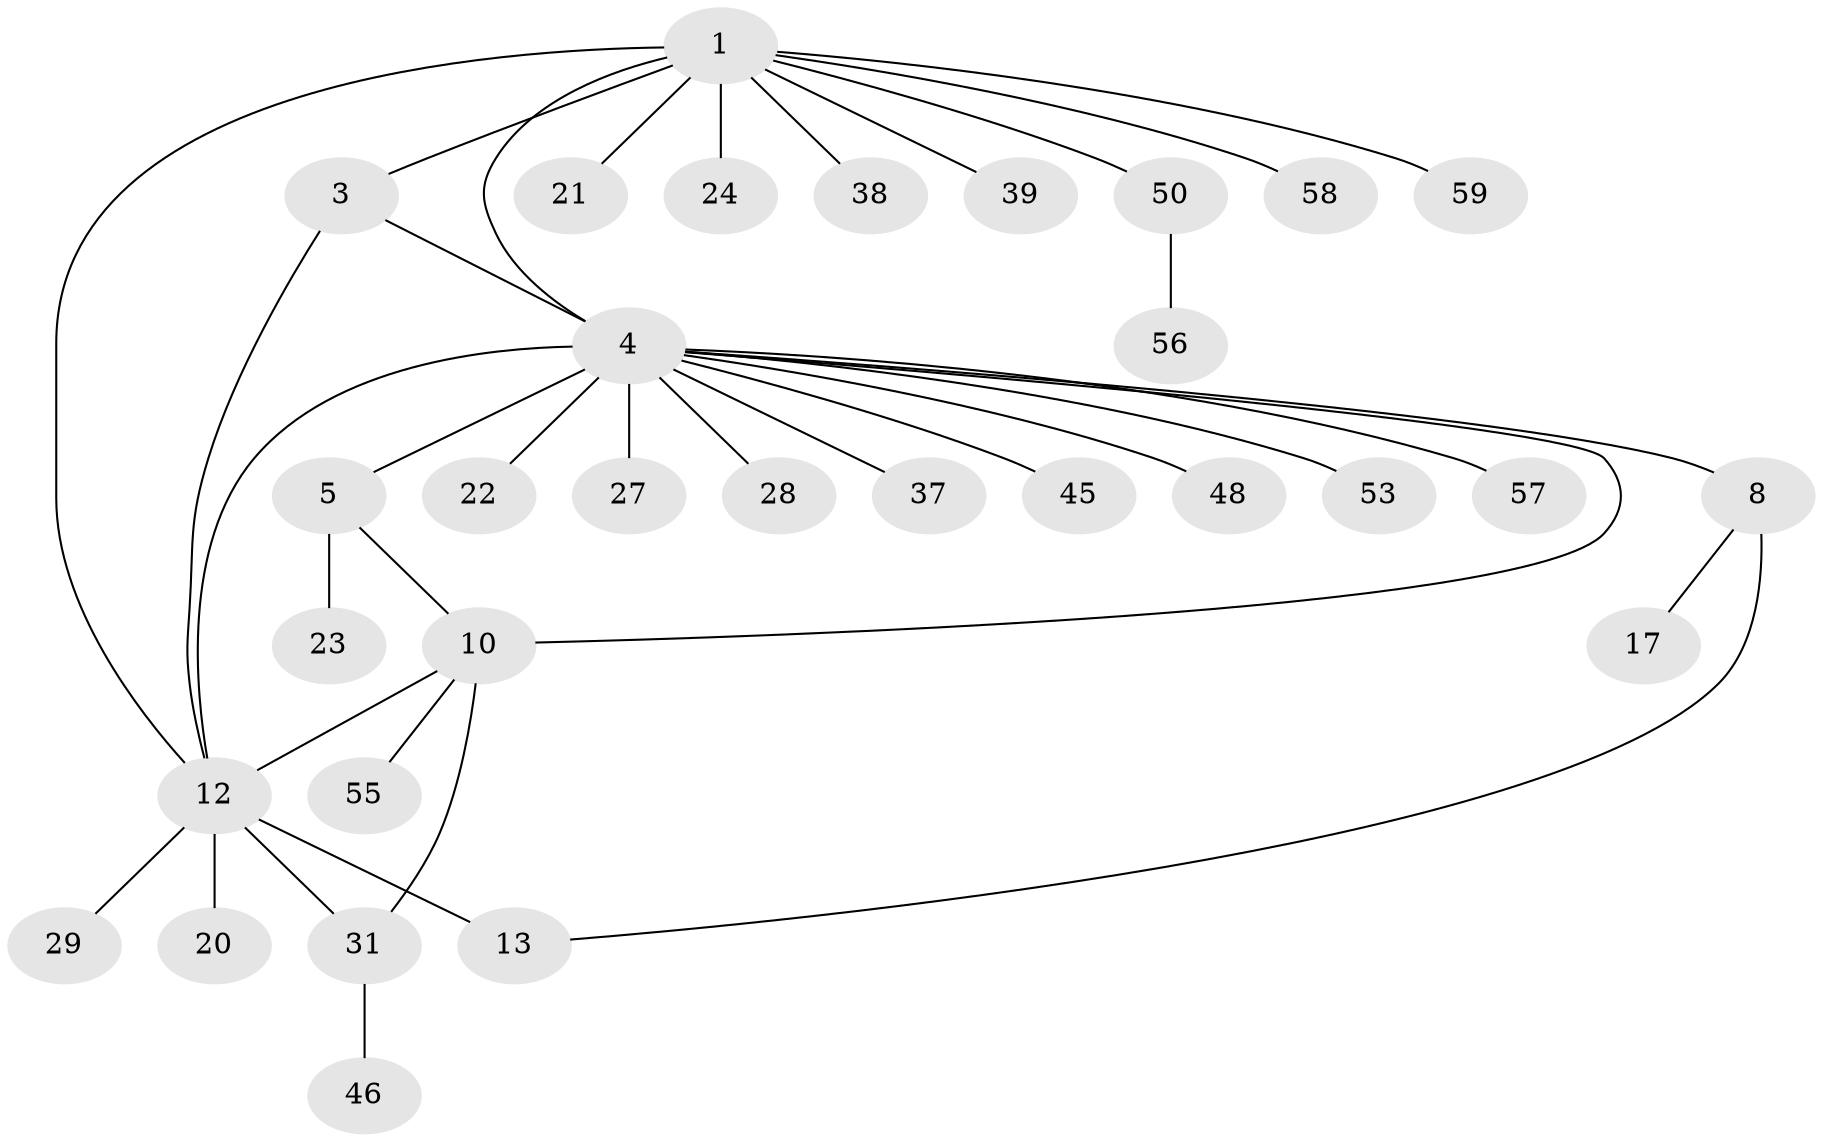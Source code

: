 // original degree distribution, {9: 0.031746031746031744, 4: 0.07936507936507936, 8: 0.015873015873015872, 12: 0.015873015873015872, 3: 0.06349206349206349, 5: 0.031746031746031744, 13: 0.015873015873015872, 2: 0.25396825396825395, 1: 0.49206349206349204}
// Generated by graph-tools (version 1.1) at 2025/16/03/09/25 04:16:04]
// undirected, 31 vertices, 37 edges
graph export_dot {
graph [start="1"]
  node [color=gray90,style=filled];
  1 [super="+19+2"];
  3;
  4 [super="+6"];
  5;
  8 [super="+52+9"];
  10 [super="+11"];
  12 [super="+14+54+42"];
  13 [super="+34+18"];
  17;
  20;
  21 [super="+25"];
  22 [super="+32"];
  23 [super="+30"];
  24 [super="+26"];
  27;
  28;
  29 [super="+35"];
  31;
  37;
  38 [super="+40"];
  39;
  45;
  46;
  48;
  50 [super="+51"];
  53;
  55;
  56;
  57 [super="+63"];
  58;
  59 [super="+61"];
  1 -- 3 [weight=2];
  1 -- 21;
  1 -- 38;
  1 -- 39;
  1 -- 50;
  1 -- 58;
  1 -- 59;
  1 -- 24;
  1 -- 12;
  1 -- 4;
  3 -- 12;
  3 -- 4;
  4 -- 5 [weight=2];
  4 -- 37;
  4 -- 48;
  4 -- 8 [weight=2];
  4 -- 10;
  4 -- 12 [weight=4];
  4 -- 45;
  4 -- 53;
  4 -- 22;
  4 -- 57;
  4 -- 27;
  4 -- 28;
  5 -- 23;
  5 -- 10;
  8 -- 17;
  8 -- 13;
  10 -- 12 [weight=2];
  10 -- 55;
  10 -- 31;
  12 -- 20;
  12 -- 29;
  12 -- 13 [weight=2];
  12 -- 31;
  31 -- 46;
  50 -- 56;
}
